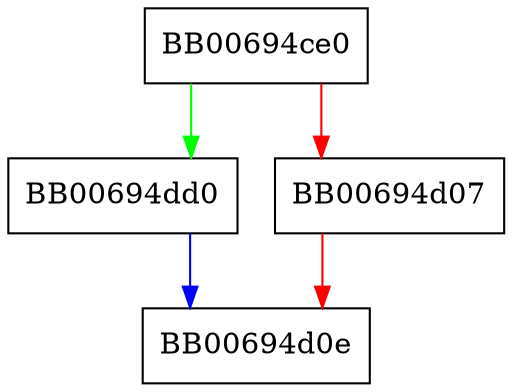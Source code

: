 digraph aesni_cbc_hmac_sha1_init_key {
  node [shape="box"];
  graph [splines=ortho];
  BB00694ce0 -> BB00694dd0 [color="green"];
  BB00694ce0 -> BB00694d07 [color="red"];
  BB00694d07 -> BB00694d0e [color="red"];
  BB00694dd0 -> BB00694d0e [color="blue"];
}